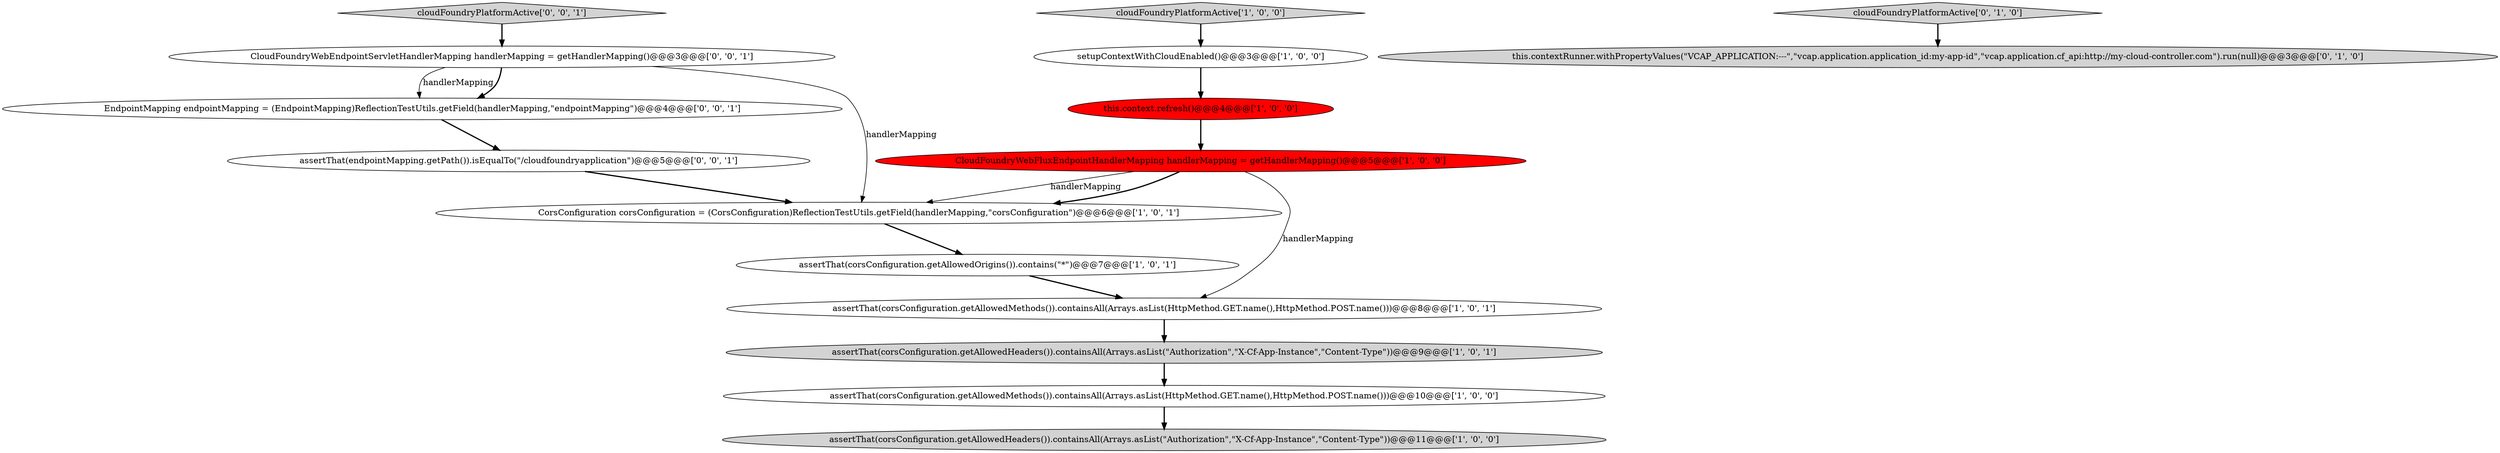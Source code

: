 digraph {
7 [style = filled, label = "assertThat(corsConfiguration.getAllowedOrigins()).contains(\"*\")@@@7@@@['1', '0', '1']", fillcolor = white, shape = ellipse image = "AAA0AAABBB1BBB"];
14 [style = filled, label = "EndpointMapping endpointMapping = (EndpointMapping)ReflectionTestUtils.getField(handlerMapping,\"endpointMapping\")@@@4@@@['0', '0', '1']", fillcolor = white, shape = ellipse image = "AAA0AAABBB3BBB"];
3 [style = filled, label = "CorsConfiguration corsConfiguration = (CorsConfiguration)ReflectionTestUtils.getField(handlerMapping,\"corsConfiguration\")@@@6@@@['1', '0', '1']", fillcolor = white, shape = ellipse image = "AAA0AAABBB1BBB"];
12 [style = filled, label = "cloudFoundryPlatformActive['0', '0', '1']", fillcolor = lightgray, shape = diamond image = "AAA0AAABBB3BBB"];
4 [style = filled, label = "cloudFoundryPlatformActive['1', '0', '0']", fillcolor = lightgray, shape = diamond image = "AAA0AAABBB1BBB"];
6 [style = filled, label = "setupContextWithCloudEnabled()@@@3@@@['1', '0', '0']", fillcolor = white, shape = ellipse image = "AAA0AAABBB1BBB"];
10 [style = filled, label = "cloudFoundryPlatformActive['0', '1', '0']", fillcolor = lightgray, shape = diamond image = "AAA0AAABBB2BBB"];
9 [style = filled, label = "assertThat(corsConfiguration.getAllowedHeaders()).containsAll(Arrays.asList(\"Authorization\",\"X-Cf-App-Instance\",\"Content-Type\"))@@@9@@@['1', '0', '1']", fillcolor = lightgray, shape = ellipse image = "AAA0AAABBB1BBB"];
11 [style = filled, label = "this.contextRunner.withPropertyValues(\"VCAP_APPLICATION:---\",\"vcap.application.application_id:my-app-id\",\"vcap.application.cf_api:http://my-cloud-controller.com\").run(null)@@@3@@@['0', '1', '0']", fillcolor = lightgray, shape = ellipse image = "AAA0AAABBB2BBB"];
13 [style = filled, label = "assertThat(endpointMapping.getPath()).isEqualTo(\"/cloudfoundryapplication\")@@@5@@@['0', '0', '1']", fillcolor = white, shape = ellipse image = "AAA0AAABBB3BBB"];
1 [style = filled, label = "assertThat(corsConfiguration.getAllowedMethods()).containsAll(Arrays.asList(HttpMethod.GET.name(),HttpMethod.POST.name()))@@@8@@@['1', '0', '1']", fillcolor = white, shape = ellipse image = "AAA0AAABBB1BBB"];
5 [style = filled, label = "assertThat(corsConfiguration.getAllowedHeaders()).containsAll(Arrays.asList(\"Authorization\",\"X-Cf-App-Instance\",\"Content-Type\"))@@@11@@@['1', '0', '0']", fillcolor = lightgray, shape = ellipse image = "AAA0AAABBB1BBB"];
2 [style = filled, label = "CloudFoundryWebFluxEndpointHandlerMapping handlerMapping = getHandlerMapping()@@@5@@@['1', '0', '0']", fillcolor = red, shape = ellipse image = "AAA1AAABBB1BBB"];
0 [style = filled, label = "this.context.refresh()@@@4@@@['1', '0', '0']", fillcolor = red, shape = ellipse image = "AAA1AAABBB1BBB"];
15 [style = filled, label = "CloudFoundryWebEndpointServletHandlerMapping handlerMapping = getHandlerMapping()@@@3@@@['0', '0', '1']", fillcolor = white, shape = ellipse image = "AAA0AAABBB3BBB"];
8 [style = filled, label = "assertThat(corsConfiguration.getAllowedMethods()).containsAll(Arrays.asList(HttpMethod.GET.name(),HttpMethod.POST.name()))@@@10@@@['1', '0', '0']", fillcolor = white, shape = ellipse image = "AAA0AAABBB1BBB"];
2->3 [style = solid, label="handlerMapping"];
2->1 [style = solid, label="handlerMapping"];
15->14 [style = solid, label="handlerMapping"];
6->0 [style = bold, label=""];
7->1 [style = bold, label=""];
14->13 [style = bold, label=""];
15->3 [style = solid, label="handlerMapping"];
8->5 [style = bold, label=""];
15->14 [style = bold, label=""];
3->7 [style = bold, label=""];
9->8 [style = bold, label=""];
13->3 [style = bold, label=""];
4->6 [style = bold, label=""];
12->15 [style = bold, label=""];
1->9 [style = bold, label=""];
2->3 [style = bold, label=""];
0->2 [style = bold, label=""];
10->11 [style = bold, label=""];
}

